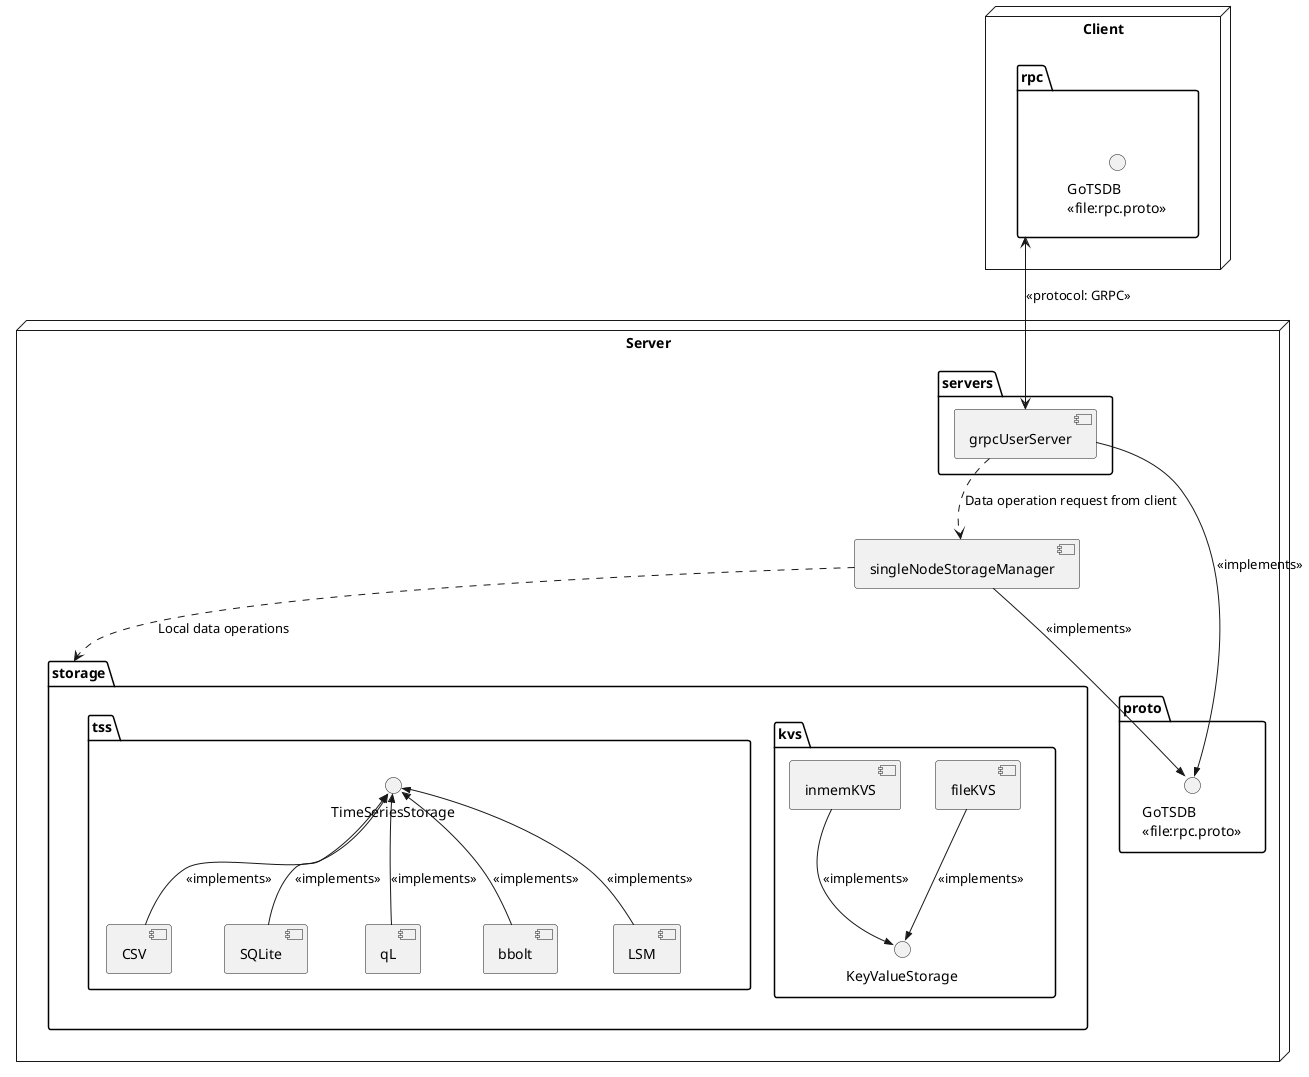 @startuml

node "Server" {
    package "storage" {
        package "kvs" {
            () KeyValueStorage
            [fileKVS]
            [inmemKVS]
        }

        package "tss" {
            () TimeSeriesStorage
            [CSV]
            [SQLite]
            [qL]
            [bbolt]
            [LSM]
        }
    }

    package "servers" {
        [grpcUserServer]
    }

    package "proto" {
         () "GoTSDB\n<<file:rpc.proto>>" as node1clientRpcProto
    }

    [singleNodeStorageManager]
}

node "Client" {
    package rpc as clientrpc {
        () "GoTSDB\n<<file:rpc.proto>>" as clientRpcProto
    }
}

clientrpc <-down-> grpcUserServer : "<<protocol: GRPC>>"

grpcUserServer ..> singleNodeStorageManager : Data operation request from client
singleNodeStorageManager ..> storage : Local data operations
singleNodeStorageManager -->> node1clientRpcProto : <<implements>>

grpcUserServer -->> node1clientRpcProto : <<implements>>

fileKVS -->> KeyValueStorage : <<implements>>
inmemKVS -->> KeyValueStorage : <<implements>>

CSV -up->> TimeSeriesStorage : <<implements>>
SQLite -up->> TimeSeriesStorage : <<implements>>
qL -up->> TimeSeriesStorage : <<implements>>
bbolt -up->> TimeSeriesStorage : <<implements>>
LSM -up->> TimeSeriesStorage : <<implements>>
@enduml
